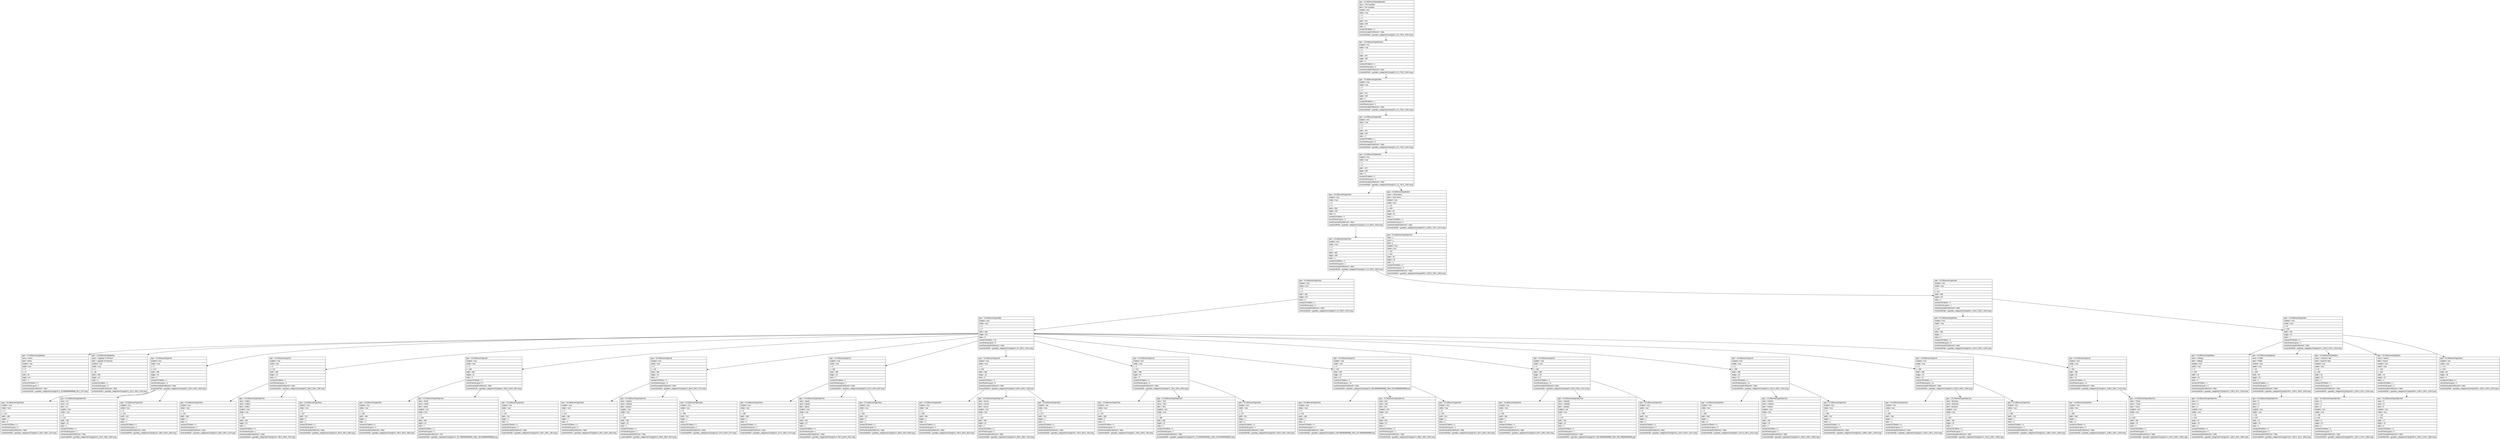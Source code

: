 digraph Layout {

	node [shape=record fontname=Arial];

	0	[label="{type = XCUIElementTypeApplication\l|name = The Guardian\l|label = The Guardian\l|enabled = true\l|visible = true\l|x = 0\l|y = 0\l|width = 375\l|height = 667\l|index = 0\l|numberOfChildren = 2\l|eventGeneratedOnElement = false \l|screenshotPath = guardian_categories/S1/pngs/0.0_0.0_750.0_1334.0.png\l}"]
	1	[label="{type = XCUIElementTypeWindow\l|enabled = true\l|visible = true\l|x = 0\l|y = 0\l|width = 375\l|height = 667\l|index = 0\l|numberOfChildren = 1\l|numInParentLayout = 0\l|eventGeneratedOnElement = false \l|screenshotPath = guardian_categories/S1/pngs/0.0_0.0_750.0_1334.0.png\l}"]
	2	[label="{type = XCUIElementTypeOther\l|enabled = true\l|visible = true\l|x = 0\l|y = 0\l|width = 375\l|height = 667\l|index = 0\l|numberOfChildren = 1\l|numInParentLayout = 0\l|eventGeneratedOnElement = false \l|screenshotPath = guardian_categories/S1/pngs/0.0_0.0_750.0_1334.0.png\l}"]
	3	[label="{type = XCUIElementTypeOther\l|enabled = true\l|visible = true\l|x = 0\l|y = 0\l|width = 375\l|height = 667\l|index = 0\l|numberOfChildren = 1\l|numInParentLayout = 0\l|eventGeneratedOnElement = false \l|screenshotPath = guardian_categories/S1/pngs/0.0_0.0_750.0_1334.0.png\l}"]
	4	[label="{type = XCUIElementTypeOther\l|enabled = true\l|visible = true\l|x = 0\l|y = 0\l|width = 375\l|height = 667\l|index = 0\l|numberOfChildren = 2\l|numInParentLayout = 0\l|eventGeneratedOnElement = false \l|screenshotPath = guardian_categories/S1/pngs/0.0_0.0_750.0_1334.0.png\l}"]
	5	[label="{type = XCUIElementTypeOther\l|enabled = true\l|visible = true\l|x = 0\l|y = 0\l|width = 268\l|height = 667\l|index = 0\l|numberOfChildren = 2\l|numInParentLayout = 0\l|eventGeneratedOnElement = false \l|screenshotPath = guardian_categories/S1/pngs/0.0_0.0_536.0_1334.0.png\l}"]
	6	[label="{type = XCUIElementTypeButton\l|name = Close Menu\l|label = Close Menu\l|enabled = true\l|visible = true\l|x = 311\l|y = 603\l|width = 52\l|height = 52\l|index = 1\l|numberOfChildren = 1\l|numInParentLayout = 1\l|eventGeneratedOnElement = false \l|screenshotPath = guardian_categories/S1/pngs/622.0_1206.0_726.0_1310.0.png\l}"]
	7	[label="{type = XCUIElementTypeOther\l|enabled = true\l|visible = true\l|x = 0\l|y = 0\l|width = 268\l|height = 667\l|index = 1\l|numberOfChildren = 2\l|numInParentLayout = 1\l|eventGeneratedOnElement = false \l|screenshotPath = guardian_categories/S1/pngs/0.0_0.0_536.0_1334.0.png\l}"]
	8	[label="{type = XCUIElementTypeStaticText\l|value = \l|name = \l|label = \l|enabled = true\l|visible = true\l|x = 324\l|y = 610\l|width = 26\l|height = 33\l|index = 0\l|numberOfChildren = 0\l|numInParentLayout = 0\l|eventGeneratedOnElement = false \l|screenshotPath = guardian_categories/S1/pngs/648.0_1220.0_700.0_1286.0.png\l}"]
	9	[label="{type = XCUIElementTypeOther\l|enabled = true\l|visible = true\l|x = 0\l|y = 0\l|width = 268\l|height = 617\l|index = 0\l|numberOfChildren = 1\l|numInParentLayout = 0\l|eventGeneratedOnElement = false \l|screenshotPath = guardian_categories/S1/pngs/0.0_0.0_536.0_1234.0.png\l}"]
	10	[label="{type = XCUIElementTypeOther\l|enabled = true\l|visible = true\l|x = 0\l|y = 617\l|width = 268\l|height = 50\l|index = 1\l|numberOfChildren = 2\l|numInParentLayout = 1\l|eventGeneratedOnElement = false \l|screenshotPath = guardian_categories/S1/pngs/0.0_1234.0_536.0_1334.0.png\l}"]
	11	[label="{type = XCUIElementTypeTable\l|enabled = true\l|visible = true\l|x = 0\l|y = 0\l|width = 268\l|height = 617\l|index = 0\l|numberOfChildren = 23\l|numInParentLayout = 0\l|eventGeneratedOnElement = false \l|screenshotPath = guardian_categories/S1/pngs/0.0_0.0_536.0_1234.0.png\l}"]
	12	[label="{type = XCUIElementTypeOther\l|enabled = true\l|visible = true\l|x = 0\l|y = 617\l|width = 268\l|height = 1\l|index = 0\l|numberOfChildren = 0\l|numInParentLayout = 0\l|eventGeneratedOnElement = false \l|screenshotPath = guardian_categories/S1/pngs/0.0_1234.0_536.0_1236.0.png\l}"]
	13	[label="{type = XCUIElementTypeOther\l|enabled = true\l|visible = true\l|x = 8\l|y = 625\l|width = 252\l|height = 34\l|index = 1\l|numberOfChildren = 5\l|numInParentLayout = 1\l|eventGeneratedOnElement = false \l|screenshotPath = guardian_categories/S1/pngs/16.0_1250.0_520.0_1318.0.png\l}"]
	14	[label="{type = XCUIElementTypeButton\l|name = Home\l|label = Home\l|enabled = true\l|visible = true\l|x = 5\l|y = 27\l|width = 35\l|height = 34\l|index = 1\l|numberOfChildren = 0\l|numInParentLayout = 1\l|eventGeneratedOnElement = false \l|screenshotPath = guardian_categories/S1/pngs/10.0_53.99999999999999_80.0_122.0.png\l}"]
	15	[label="{type = XCUIElementTypeButton\l|name = Upgrade To Premium\l|label = Upgrade To Premium\l|enabled = true\l|visible = true\l|x = 0\l|y = 66\l|width = 268\l|height = 44\l|index = 2\l|numberOfChildren = 1\l|numInParentLayout = 2\l|eventGeneratedOnElement = false \l|screenshotPath = guardian_categories/S1/pngs/0.0_132.0_536.0_220.0.png\l}"]
	16	[label="{type = XCUIElementTypeCell\l|enabled = true\l|visible = true\l|x = 0\l|y = 110\l|width = 268\l|height = 44\l|index = 3\l|numberOfChildren = 3\l|numInParentLayout = 3\l|eventGeneratedOnElement = false \l|screenshotPath = guardian_categories/S1/pngs/0.0_220.0_536.0_308.0.png\l}"]
	17	[label="{type = XCUIElementTypeCell\l|enabled = true\l|visible = true\l|x = 0\l|y = 154\l|width = 268\l|height = 44\l|index = 4\l|numberOfChildren = 3\l|numInParentLayout = 4\l|eventGeneratedOnElement = false \l|screenshotPath = guardian_categories/S1/pngs/0.0_308.0_536.0_396.0.png\l}"]
	18	[label="{type = XCUIElementTypeCell\l|enabled = true\l|visible = true\l|x = 0\l|y = 198\l|width = 268\l|height = 44\l|index = 5\l|numberOfChildren = 3\l|numInParentLayout = 5\l|eventGeneratedOnElement = false \l|screenshotPath = guardian_categories/S1/pngs/0.0_396.0_536.0_484.0.png\l}"]
	19	[label="{type = XCUIElementTypeCell\l|enabled = true\l|visible = true\l|x = 0\l|y = 242\l|width = 268\l|height = 44\l|index = 6\l|numberOfChildren = 3\l|numInParentLayout = 6\l|eventGeneratedOnElement = false \l|screenshotPath = guardian_categories/S1/pngs/0.0_484.0_536.0_572.0.png\l}"]
	20	[label="{type = XCUIElementTypeCell\l|enabled = true\l|visible = true\l|x = 0\l|y = 286\l|width = 268\l|height = 44\l|index = 7\l|numberOfChildren = 3\l|numInParentLayout = 7\l|eventGeneratedOnElement = false \l|screenshotPath = guardian_categories/S1/pngs/0.0_572.0_536.0_660.0.png\l}"]
	21	[label="{type = XCUIElementTypeCell\l|enabled = true\l|visible = true\l|x = 0\l|y = 330\l|width = 268\l|height = 44\l|index = 8\l|numberOfChildren = 3\l|numInParentLayout = 8\l|eventGeneratedOnElement = false \l|screenshotPath = guardian_categories/S1/pngs/0.0_660.0_536.0_748.0.png\l}"]
	22	[label="{type = XCUIElementTypeCell\l|enabled = true\l|visible = true\l|x = 0\l|y = 374\l|width = 268\l|height = 44\l|index = 9\l|numberOfChildren = 3\l|numInParentLayout = 9\l|eventGeneratedOnElement = false \l|screenshotPath = guardian_categories/S1/pngs/0.0_748.0_536.0_836.0.png\l}"]
	23	[label="{type = XCUIElementTypeCell\l|enabled = true\l|visible = true\l|x = 0\l|y = 418\l|width = 268\l|height = 44\l|index = 10\l|numberOfChildren = 3\l|numInParentLayout = 10\l|eventGeneratedOnElement = false \l|screenshotPath = guardian_categories/S1/pngs/0.0_835.9999999999999_536.0_923.9999999999999.png\l}"]
	24	[label="{type = XCUIElementTypeCell\l|enabled = true\l|visible = true\l|x = 0\l|y = 462\l|width = 268\l|height = 44\l|index = 11\l|numberOfChildren = 3\l|numInParentLayout = 11\l|eventGeneratedOnElement = false \l|screenshotPath = guardian_categories/S1/pngs/0.0_924.0_536.0_1012.0.png\l}"]
	25	[label="{type = XCUIElementTypeCell\l|enabled = true\l|visible = true\l|x = 0\l|y = 506\l|width = 268\l|height = 44\l|index = 12\l|numberOfChildren = 3\l|numInParentLayout = 12\l|eventGeneratedOnElement = false \l|screenshotPath = guardian_categories/S1/pngs/0.0_1012.0_536.0_1100.0.png\l}"]
	26	[label="{type = XCUIElementTypeCell\l|enabled = true\l|visible = true\l|x = 0\l|y = 550\l|width = 268\l|height = 44\l|index = 13\l|numberOfChildren = 3\l|numInParentLayout = 13\l|eventGeneratedOnElement = false \l|screenshotPath = guardian_categories/S1/pngs/0.0_1100.0_536.0_1188.0.png\l}"]
	27	[label="{type = XCUIElementTypeCell\l|enabled = true\l|visible = true\l|x = 0\l|y = 594\l|width = 268\l|height = 44\l|index = 14\l|numberOfChildren = 3\l|numInParentLayout = 14\l|eventGeneratedOnElement = false \l|screenshotPath = guardian_categories/S1/pngs/0.0_1188.0_536.0_1276.0.png\l}"]
	28	[label="{type = XCUIElementTypeButton\l|name = Settings\l|label = Settings\l|enabled = true\l|visible = true\l|x = 8\l|y = 625\l|width = 34\l|height = 34\l|index = 0\l|numberOfChildren = 1\l|numInParentLayout = 0\l|eventGeneratedOnElement = false \l|screenshotPath = guardian_categories/S1/pngs/16.0_1250.0_84.0_1318.0.png\l}"]
	29	[label="{type = XCUIElementTypeButton\l|name = Profile\l|label = Profile\l|enabled = true\l|visible = true\l|x = 50\l|y = 625\l|width = 34\l|height = 34\l|index = 1\l|numberOfChildren = 1\l|numInParentLayout = 1\l|eventGeneratedOnElement = false \l|screenshotPath = guardian_categories/S1/pngs/100.0_1250.0_168.0_1318.0.png\l}"]
	30	[label="{type = XCUIElementTypeButton\l|name = Saved for later\l|label = Saved for later\l|enabled = true\l|visible = true\l|x = 91\l|y = 625\l|width = 35\l|height = 34\l|index = 2\l|numberOfChildren = 1\l|numInParentLayout = 2\l|eventGeneratedOnElement = false \l|screenshotPath = guardian_categories/S1/pngs/182.0_1250.0_252.0_1318.0.png\l}"]
	31	[label="{type = XCUIElementTypeButton\l|name = Search\l|label = Search\l|enabled = true\l|visible = true\l|x = 133\l|y = 625\l|width = 34\l|height = 34\l|index = 3\l|numberOfChildren = 1\l|numInParentLayout = 3\l|eventGeneratedOnElement = false \l|screenshotPath = guardian_categories/S1/pngs/266.0_1250.0_334.0_1318.0.png\l}"]
	32	[label="{type = XCUIElementTypeOther\l|enabled = true\l|visible = true\l|x = 175\l|y = 625\l|width = 85\l|height = 34\l|index = 4\l|numberOfChildren = 0\l|numInParentLayout = 4\l|eventGeneratedOnElement = false \l|screenshotPath = guardian_categories/S1/pngs/350.0_1250.0_520.0_1318.0.png\l}"]
	33	[label="{type = XCUIElementTypeOther\l|enabled = true\l|visible = true\l|x = 0\l|y = 110\l|width = 268\l|height = 1\l|index = 0\l|numberOfChildren = 0\l|numInParentLayout = 0\l|eventGeneratedOnElement = false \l|screenshotPath = guardian_categories/S1/pngs/0.0_220.0_536.0_222.0.png\l}"]
	34	[label="{type = XCUIElementTypeStaticText\l|value = US\l|name = US\l|label = US\l|enabled = true\l|visible = true\l|x = 5\l|y = 121\l|width = 263\l|height = 23\l|index = 1\l|numberOfChildren = 0\l|numInParentLayout = 1\l|eventGeneratedOnElement = false \l|screenshotPath = guardian_categories/S1/pngs/10.0_242.0_536.0_288.0.png\l}"]
	35	[label="{type = XCUIElementTypeOther\l|enabled = true\l|visible = true\l|x = 8\l|y = 153\l|width = 312\l|height = 1\l|index = 2\l|numberOfChildren = 0\l|numInParentLayout = 2\l|eventGeneratedOnElement = false \l|screenshotPath = guardian_categories/S1/pngs/16.0_306.0_640.0_308.0.png\l}"]
	36	[label="{type = XCUIElementTypeOther\l|enabled = true\l|visible = true\l|x = 0\l|y = 154\l|width = 268\l|height = 1\l|index = 0\l|numberOfChildren = 0\l|numInParentLayout = 0\l|eventGeneratedOnElement = false \l|screenshotPath = guardian_categories/S1/pngs/0.0_308.0_536.0_310.0.png\l}"]
	37	[label="{type = XCUIElementTypeStaticText\l|value = Politics\l|name = Politics\l|label = Politics\l|enabled = true\l|visible = true\l|x = 5\l|y = 165\l|width = 263\l|height = 23\l|index = 1\l|numberOfChildren = 0\l|numInParentLayout = 1\l|eventGeneratedOnElement = false \l|screenshotPath = guardian_categories/S1/pngs/10.0_330.0_536.0_376.0.png\l}"]
	38	[label="{type = XCUIElementTypeOther\l|enabled = true\l|visible = true\l|x = 8\l|y = 197\l|width = 312\l|height = 1\l|index = 2\l|numberOfChildren = 0\l|numInParentLayout = 2\l|eventGeneratedOnElement = false \l|screenshotPath = guardian_categories/S1/pngs/16.0_394.0_640.0_396.0.png\l}"]
	39	[label="{type = XCUIElementTypeOther\l|enabled = true\l|visible = true\l|x = 0\l|y = 198\l|width = 268\l|height = 1\l|index = 0\l|numberOfChildren = 0\l|numInParentLayout = 0\l|eventGeneratedOnElement = false \l|screenshotPath = guardian_categories/S1/pngs/0.0_396.0_536.0_398.0.png\l}"]
	40	[label="{type = XCUIElementTypeStaticText\l|value = World\l|name = World\l|label = World\l|enabled = true\l|visible = true\l|x = 5\l|y = 209\l|width = 263\l|height = 23\l|index = 1\l|numberOfChildren = 0\l|numInParentLayout = 1\l|eventGeneratedOnElement = true \l|screenshotPath = guardian_categories/S1/pngs/10.0_417.99999999999994_536.0_463.99999999999994.png\l}"]
	41	[label="{type = XCUIElementTypeOther\l|enabled = true\l|visible = true\l|x = 8\l|y = 241\l|width = 312\l|height = 1\l|index = 2\l|numberOfChildren = 0\l|numInParentLayout = 2\l|eventGeneratedOnElement = false \l|screenshotPath = guardian_categories/S1/pngs/16.0_482.0_640.0_484.0.png\l}"]
	42	[label="{type = XCUIElementTypeOther\l|enabled = true\l|visible = true\l|x = 0\l|y = 242\l|width = 268\l|height = 1\l|index = 0\l|numberOfChildren = 0\l|numInParentLayout = 0\l|eventGeneratedOnElement = false \l|screenshotPath = guardian_categories/S1/pngs/0.0_484.0_536.0_486.0.png\l}"]
	43	[label="{type = XCUIElementTypeStaticText\l|value = Opinion\l|name = Opinion\l|label = Opinion\l|enabled = true\l|visible = true\l|x = 5\l|y = 253\l|width = 263\l|height = 23\l|index = 1\l|numberOfChildren = 0\l|numInParentLayout = 1\l|eventGeneratedOnElement = false \l|screenshotPath = guardian_categories/S1/pngs/10.0_506.0_536.0_552.0.png\l}"]
	44	[label="{type = XCUIElementTypeOther\l|enabled = true\l|visible = true\l|x = 8\l|y = 285\l|width = 312\l|height = 1\l|index = 2\l|numberOfChildren = 0\l|numInParentLayout = 2\l|eventGeneratedOnElement = false \l|screenshotPath = guardian_categories/S1/pngs/16.0_570.0_640.0_572.0.png\l}"]
	45	[label="{type = XCUIElementTypeOther\l|enabled = true\l|visible = true\l|x = 0\l|y = 286\l|width = 268\l|height = 1\l|index = 0\l|numberOfChildren = 0\l|numInParentLayout = 0\l|eventGeneratedOnElement = false \l|screenshotPath = guardian_categories/S1/pngs/0.0_572.0_536.0_574.0.png\l}"]
	46	[label="{type = XCUIElementTypeStaticText\l|value = Sports\l|name = Sports\l|label = Sports\l|enabled = true\l|visible = true\l|x = 5\l|y = 297\l|width = 263\l|height = 23\l|index = 1\l|numberOfChildren = 0\l|numInParentLayout = 1\l|eventGeneratedOnElement = false \l|screenshotPath = guardian_categories/S1/pngs/10.0_594.0_536.0_640.0.png\l}"]
	47	[label="{type = XCUIElementTypeOther\l|enabled = true\l|visible = true\l|x = 8\l|y = 329\l|width = 312\l|height = 1\l|index = 2\l|numberOfChildren = 0\l|numInParentLayout = 2\l|eventGeneratedOnElement = false \l|screenshotPath = guardian_categories/S1/pngs/16.0_658.0_640.0_660.0.png\l}"]
	48	[label="{type = XCUIElementTypeOther\l|enabled = true\l|visible = true\l|x = 0\l|y = 330\l|width = 268\l|height = 1\l|index = 0\l|numberOfChildren = 0\l|numInParentLayout = 0\l|eventGeneratedOnElement = false \l|screenshotPath = guardian_categories/S1/pngs/0.0_660.0_536.0_662.0.png\l}"]
	49	[label="{type = XCUIElementTypeStaticText\l|value = Soccer\l|name = Soccer\l|label = Soccer\l|enabled = true\l|visible = true\l|x = 5\l|y = 341\l|width = 263\l|height = 23\l|index = 1\l|numberOfChildren = 0\l|numInParentLayout = 1\l|eventGeneratedOnElement = false \l|screenshotPath = guardian_categories/S1/pngs/10.0_682.0_536.0_728.0.png\l}"]
	50	[label="{type = XCUIElementTypeOther\l|enabled = true\l|visible = true\l|x = 8\l|y = 373\l|width = 312\l|height = 1\l|index = 2\l|numberOfChildren = 0\l|numInParentLayout = 2\l|eventGeneratedOnElement = false \l|screenshotPath = guardian_categories/S1/pngs/16.0_746.0_640.0_748.0.png\l}"]
	51	[label="{type = XCUIElementTypeOther\l|enabled = true\l|visible = true\l|x = 0\l|y = 374\l|width = 268\l|height = 1\l|index = 0\l|numberOfChildren = 0\l|numInParentLayout = 0\l|eventGeneratedOnElement = false \l|screenshotPath = guardian_categories/S1/pngs/0.0_748.0_536.0_750.0.png\l}"]
	52	[label="{type = XCUIElementTypeStaticText\l|value = Tech\l|name = Tech\l|label = Tech\l|enabled = true\l|visible = true\l|x = 5\l|y = 385\l|width = 263\l|height = 23\l|index = 1\l|numberOfChildren = 0\l|numInParentLayout = 1\l|eventGeneratedOnElement = false \l|screenshotPath = guardian_categories/S1/pngs/10.0_770.0000000000001_536.0_816.0000000000001.png\l}"]
	53	[label="{type = XCUIElementTypeOther\l|enabled = true\l|visible = true\l|x = 8\l|y = 417\l|width = 312\l|height = 1\l|index = 2\l|numberOfChildren = 0\l|numInParentLayout = 2\l|eventGeneratedOnElement = false \l|screenshotPath = guardian_categories/S1/pngs/16.0_834.0_640.0_836.0.png\l}"]
	54	[label="{type = XCUIElementTypeOther\l|enabled = true\l|visible = true\l|x = 0\l|y = 418\l|width = 268\l|height = 1\l|index = 0\l|numberOfChildren = 0\l|numInParentLayout = 0\l|eventGeneratedOnElement = false \l|screenshotPath = guardian_categories/S1/pngs/0.0_835.9999999999999_536.0_837.9999999999999.png\l}"]
	55	[label="{type = XCUIElementTypeStaticText\l|value = Arts\l|name = Arts\l|label = Arts\l|enabled = true\l|visible = true\l|x = 5\l|y = 429\l|width = 263\l|height = 23\l|index = 1\l|numberOfChildren = 0\l|numInParentLayout = 1\l|eventGeneratedOnElement = false \l|screenshotPath = guardian_categories/S1/pngs/10.0_858.0_536.0_904.0.png\l}"]
	56	[label="{type = XCUIElementTypeOther\l|enabled = true\l|visible = true\l|x = 8\l|y = 461\l|width = 312\l|height = 1\l|index = 2\l|numberOfChildren = 0\l|numInParentLayout = 2\l|eventGeneratedOnElement = false \l|screenshotPath = guardian_categories/S1/pngs/16.0_922.0_640.0_924.0.png\l}"]
	57	[label="{type = XCUIElementTypeOther\l|enabled = true\l|visible = true\l|x = 0\l|y = 462\l|width = 268\l|height = 1\l|index = 0\l|numberOfChildren = 0\l|numInParentLayout = 0\l|eventGeneratedOnElement = false \l|screenshotPath = guardian_categories/S1/pngs/0.0_924.0_536.0_926.0.png\l}"]
	58	[label="{type = XCUIElementTypeStaticText\l|value = Lifestyle\l|name = Lifestyle\l|label = Lifestyle\l|enabled = true\l|visible = true\l|x = 5\l|y = 473\l|width = 263\l|height = 23\l|index = 1\l|numberOfChildren = 0\l|numInParentLayout = 1\l|eventGeneratedOnElement = false \l|screenshotPath = guardian_categories/S1/pngs/10.0_945.9999999999999_536.0_991.9999999999999.png\l}"]
	59	[label="{type = XCUIElementTypeOther\l|enabled = true\l|visible = true\l|x = 8\l|y = 505\l|width = 312\l|height = 1\l|index = 2\l|numberOfChildren = 0\l|numInParentLayout = 2\l|eventGeneratedOnElement = false \l|screenshotPath = guardian_categories/S1/pngs/16.0_1010.0_640.0_1012.0.png\l}"]
	60	[label="{type = XCUIElementTypeOther\l|enabled = true\l|visible = true\l|x = 0\l|y = 506\l|width = 268\l|height = 1\l|index = 0\l|numberOfChildren = 0\l|numInParentLayout = 0\l|eventGeneratedOnElement = false \l|screenshotPath = guardian_categories/S1/pngs/0.0_1012.0_536.0_1014.0.png\l}"]
	61	[label="{type = XCUIElementTypeStaticText\l|value = Fashion\l|name = Fashion\l|label = Fashion\l|enabled = true\l|visible = true\l|x = 5\l|y = 517\l|width = 263\l|height = 23\l|index = 1\l|numberOfChildren = 0\l|numInParentLayout = 1\l|eventGeneratedOnElement = false \l|screenshotPath = guardian_categories/S1/pngs/10.0_1034.0_536.0_1080.0.png\l}"]
	62	[label="{type = XCUIElementTypeOther\l|enabled = true\l|visible = true\l|x = 8\l|y = 549\l|width = 312\l|height = 1\l|index = 2\l|numberOfChildren = 0\l|numInParentLayout = 2\l|eventGeneratedOnElement = false \l|screenshotPath = guardian_categories/S1/pngs/16.0_1098.0_640.0_1100.0.png\l}"]
	63	[label="{type = XCUIElementTypeOther\l|enabled = true\l|visible = true\l|x = 0\l|y = 550\l|width = 268\l|height = 1\l|index = 0\l|numberOfChildren = 0\l|numInParentLayout = 0\l|eventGeneratedOnElement = false \l|screenshotPath = guardian_categories/S1/pngs/0.0_1100.0_536.0_1102.0.png\l}"]
	64	[label="{type = XCUIElementTypeStaticText\l|value = Business\l|name = Business\l|label = Business\l|enabled = true\l|visible = true\l|x = 5\l|y = 561\l|width = 263\l|height = 23\l|index = 1\l|numberOfChildren = 0\l|numInParentLayout = 1\l|eventGeneratedOnElement = false \l|screenshotPath = guardian_categories/S1/pngs/10.0_1122.0_536.0_1168.0.png\l}"]
	65	[label="{type = XCUIElementTypeOther\l|enabled = true\l|visible = true\l|x = 8\l|y = 593\l|width = 312\l|height = 1\l|index = 2\l|numberOfChildren = 0\l|numInParentLayout = 2\l|eventGeneratedOnElement = false \l|screenshotPath = guardian_categories/S1/pngs/16.0_1186.0_640.0_1188.0.png\l}"]
	66	[label="{type = XCUIElementTypeOther\l|enabled = true\l|visible = true\l|x = 0\l|y = 594\l|width = 268\l|height = 1\l|index = 0\l|numberOfChildren = 0\l|numInParentLayout = 0\l|eventGeneratedOnElement = false \l|screenshotPath = guardian_categories/S1/pngs/0.0_1188.0_536.0_1190.0.png\l}"]
	67	[label="{type = XCUIElementTypeStaticText\l|value = Travel\l|name = Travel\l|label = Travel\l|enabled = true\l|visible = true\l|x = 5\l|y = 605\l|width = 263\l|height = 23\l|index = 1\l|numberOfChildren = 0\l|numInParentLayout = 1\l|eventGeneratedOnElement = false \l|screenshotPath = guardian_categories/S1/pngs/10.0_1210.0_536.0_1256.0.png\l}"]
	68	[label="{type = XCUIElementTypeStaticText\l|value = \l|name = \l|label = \l|enabled = true\l|visible = true\l|x = 16\l|y = 631\l|width = 18\l|height = 22\l|index = 0\l|numberOfChildren = 0\l|numInParentLayout = 0\l|eventGeneratedOnElement = false \l|screenshotPath = guardian_categories/S1/pngs/32.0_1262.0_68.0_1306.0.png\l}"]
	69	[label="{type = XCUIElementTypeStaticText\l|value = \l|name = \l|label = \l|enabled = true\l|visible = true\l|x = 58\l|y = 631\l|width = 18\l|height = 22\l|index = 0\l|numberOfChildren = 0\l|numInParentLayout = 0\l|eventGeneratedOnElement = false \l|screenshotPath = guardian_categories/S1/pngs/116.0_1262.0_152.0_1306.0.png\l}"]
	70	[label="{type = XCUIElementTypeStaticText\l|value = \l|name = \l|label = \l|enabled = true\l|visible = true\l|x = 100\l|y = 631\l|width = 17\l|height = 22\l|index = 0\l|numberOfChildren = 0\l|numInParentLayout = 0\l|eventGeneratedOnElement = false \l|screenshotPath = guardian_categories/S1/pngs/200.0_1262.0_234.0_1306.0.png\l}"]
	71	[label="{type = XCUIElementTypeStaticText\l|value = \l|name = \l|label = \l|enabled = true\l|visible = true\l|x = 142\l|y = 631\l|width = 17\l|height = 22\l|index = 0\l|numberOfChildren = 0\l|numInParentLayout = 0\l|eventGeneratedOnElement = false \l|screenshotPath = guardian_categories/S1/pngs/284.0_1262.0_318.0_1306.0.png\l}"]


	0 -> 1
	1 -> 2
	2 -> 3
	3 -> 4
	4 -> 5
	4 -> 6
	5 -> 7
	6 -> 8
	7 -> 9
	7 -> 10
	9 -> 11
	10 -> 12
	10 -> 13
	11 -> 14
	11 -> 15
	11 -> 16
	11 -> 17
	11 -> 18
	11 -> 19
	11 -> 20
	11 -> 21
	11 -> 22
	11 -> 23
	11 -> 24
	11 -> 25
	11 -> 26
	11 -> 27
	13 -> 28
	13 -> 29
	13 -> 30
	13 -> 31
	13 -> 32
	16 -> 33
	16 -> 34
	16 -> 35
	17 -> 36
	17 -> 37
	17 -> 38
	18 -> 39
	18 -> 40
	18 -> 41
	19 -> 42
	19 -> 43
	19 -> 44
	20 -> 45
	20 -> 46
	20 -> 47
	21 -> 48
	21 -> 49
	21 -> 50
	22 -> 51
	22 -> 52
	22 -> 53
	23 -> 54
	23 -> 55
	23 -> 56
	24 -> 57
	24 -> 58
	24 -> 59
	25 -> 60
	25 -> 61
	25 -> 62
	26 -> 63
	26 -> 64
	26 -> 65
	27 -> 66
	27 -> 67
	28 -> 68
	29 -> 69
	30 -> 70
	31 -> 71


}